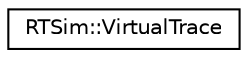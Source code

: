digraph "Graphical Class Hierarchy"
{
  edge [fontname="Helvetica",fontsize="10",labelfontname="Helvetica",labelfontsize="10"];
  node [fontname="Helvetica",fontsize="10",shape=record];
  rankdir="LR";
  Node0 [label="RTSim::VirtualTrace",height=0.2,width=0.4,color="black", fillcolor="white", style="filled",URL="$classRTSim_1_1VirtualTrace.html"];
}
